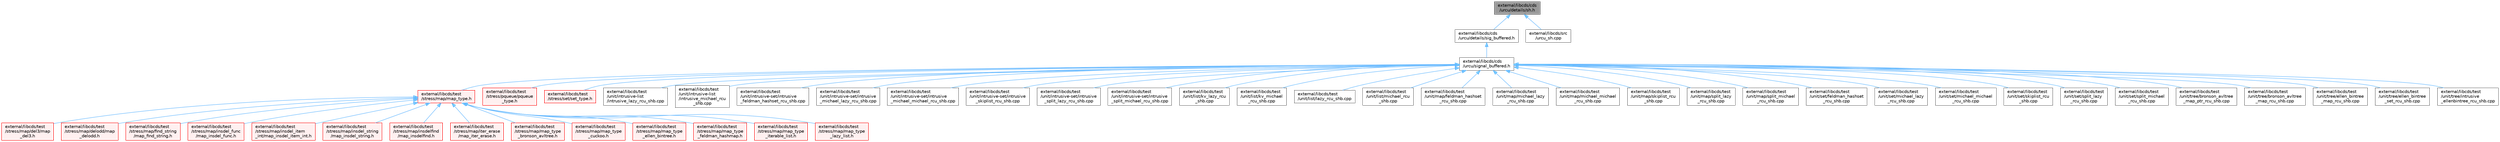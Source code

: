 digraph "external/libcds/cds/urcu/details/sh.h"
{
 // LATEX_PDF_SIZE
  bgcolor="transparent";
  edge [fontname=Helvetica,fontsize=10,labelfontname=Helvetica,labelfontsize=10];
  node [fontname=Helvetica,fontsize=10,shape=box,height=0.2,width=0.4];
  Node1 [id="Node000001",label="external/libcds/cds\l/urcu/details/sh.h",height=0.2,width=0.4,color="gray40", fillcolor="grey60", style="filled", fontcolor="black",tooltip=" "];
  Node1 -> Node2 [id="edge1_Node000001_Node000002",dir="back",color="steelblue1",style="solid",tooltip=" "];
  Node2 [id="Node000002",label="external/libcds/cds\l/urcu/details/sig_buffered.h",height=0.2,width=0.4,color="grey40", fillcolor="white", style="filled",URL="$sig__buffered_8h.html",tooltip=" "];
  Node2 -> Node3 [id="edge2_Node000002_Node000003",dir="back",color="steelblue1",style="solid",tooltip=" "];
  Node3 [id="Node000003",label="external/libcds/cds\l/urcu/signal_buffered.h",height=0.2,width=0.4,color="grey40", fillcolor="white", style="filled",URL="$signal__buffered_8h.html",tooltip=" "];
  Node3 -> Node4 [id="edge3_Node000003_Node000004",dir="back",color="steelblue1",style="solid",tooltip=" "];
  Node4 [id="Node000004",label="external/libcds/test\l/stress/map/map_type.h",height=0.2,width=0.4,color="red", fillcolor="#FFF0F0", style="filled",URL="$map__type_8h.html",tooltip=" "];
  Node4 -> Node5 [id="edge4_Node000004_Node000005",dir="back",color="steelblue1",style="solid",tooltip=" "];
  Node5 [id="Node000005",label="external/libcds/test\l/stress/map/del3/map\l_del3.h",height=0.2,width=0.4,color="red", fillcolor="#FFF0F0", style="filled",URL="$map__del3_8h.html",tooltip=" "];
  Node4 -> Node14 [id="edge5_Node000004_Node000014",dir="back",color="steelblue1",style="solid",tooltip=" "];
  Node14 [id="Node000014",label="external/libcds/test\l/stress/map/delodd/map\l_delodd.h",height=0.2,width=0.4,color="red", fillcolor="#FFF0F0", style="filled",URL="$map__delodd_8h.html",tooltip=" "];
  Node4 -> Node23 [id="edge6_Node000004_Node000023",dir="back",color="steelblue1",style="solid",tooltip=" "];
  Node23 [id="Node000023",label="external/libcds/test\l/stress/map/find_string\l/map_find_string.h",height=0.2,width=0.4,color="red", fillcolor="#FFF0F0", style="filled",URL="$map__find__string_8h.html",tooltip=" "];
  Node4 -> Node34 [id="edge7_Node000004_Node000034",dir="back",color="steelblue1",style="solid",tooltip=" "];
  Node34 [id="Node000034",label="external/libcds/test\l/stress/map/insdel_func\l/map_insdel_func.h",height=0.2,width=0.4,color="red", fillcolor="#FFF0F0", style="filled",URL="$map__insdel__func_8h.html",tooltip=" "];
  Node4 -> Node44 [id="edge8_Node000004_Node000044",dir="back",color="steelblue1",style="solid",tooltip=" "];
  Node44 [id="Node000044",label="external/libcds/test\l/stress/map/insdel_item\l_int/map_insdel_item_int.h",height=0.2,width=0.4,color="red", fillcolor="#FFF0F0", style="filled",URL="$map__insdel__item__int_8h.html",tooltip=" "];
  Node4 -> Node54 [id="edge9_Node000004_Node000054",dir="back",color="steelblue1",style="solid",tooltip=" "];
  Node54 [id="Node000054",label="external/libcds/test\l/stress/map/insdel_string\l/map_insdel_string.h",height=0.2,width=0.4,color="red", fillcolor="#FFF0F0", style="filled",URL="$map__insdel__string_8h.html",tooltip=" "];
  Node4 -> Node65 [id="edge10_Node000004_Node000065",dir="back",color="steelblue1",style="solid",tooltip=" "];
  Node65 [id="Node000065",label="external/libcds/test\l/stress/map/insdelfind\l/map_insdelfind.h",height=0.2,width=0.4,color="red", fillcolor="#FFF0F0", style="filled",URL="$map__insdelfind_8h.html",tooltip=" "];
  Node4 -> Node81 [id="edge11_Node000004_Node000081",dir="back",color="steelblue1",style="solid",tooltip=" "];
  Node81 [id="Node000081",label="external/libcds/test\l/stress/map/iter_erase\l/map_iter_erase.h",height=0.2,width=0.4,color="red", fillcolor="#FFF0F0", style="filled",URL="$map__iter__erase_8h.html",tooltip=" "];
  Node4 -> Node86 [id="edge12_Node000004_Node000086",dir="back",color="steelblue1",style="solid",tooltip=" "];
  Node86 [id="Node000086",label="external/libcds/test\l/stress/map/map_type\l_bronson_avltree.h",height=0.2,width=0.4,color="red", fillcolor="#FFF0F0", style="filled",URL="$map__type__bronson__avltree_8h.html",tooltip=" "];
  Node4 -> Node88 [id="edge13_Node000004_Node000088",dir="back",color="steelblue1",style="solid",tooltip=" "];
  Node88 [id="Node000088",label="external/libcds/test\l/stress/map/map_type\l_cuckoo.h",height=0.2,width=0.4,color="red", fillcolor="#FFF0F0", style="filled",URL="$map__type__cuckoo_8h.html",tooltip=" "];
  Node4 -> Node89 [id="edge14_Node000004_Node000089",dir="back",color="steelblue1",style="solid",tooltip=" "];
  Node89 [id="Node000089",label="external/libcds/test\l/stress/map/map_type\l_ellen_bintree.h",height=0.2,width=0.4,color="red", fillcolor="#FFF0F0", style="filled",URL="$map__type__ellen__bintree_8h.html",tooltip=" "];
  Node4 -> Node91 [id="edge15_Node000004_Node000091",dir="back",color="steelblue1",style="solid",tooltip=" "];
  Node91 [id="Node000091",label="external/libcds/test\l/stress/map/map_type\l_feldman_hashmap.h",height=0.2,width=0.4,color="red", fillcolor="#FFF0F0", style="filled",URL="$map__type__feldman__hashmap_8h.html",tooltip=" "];
  Node4 -> Node92 [id="edge16_Node000004_Node000092",dir="back",color="steelblue1",style="solid",tooltip=" "];
  Node92 [id="Node000092",label="external/libcds/test\l/stress/map/map_type\l_iterable_list.h",height=0.2,width=0.4,color="red", fillcolor="#FFF0F0", style="filled",URL="$map__type__iterable__list_8h.html",tooltip=" "];
  Node4 -> Node94 [id="edge17_Node000004_Node000094",dir="back",color="steelblue1",style="solid",tooltip=" "];
  Node94 [id="Node000094",label="external/libcds/test\l/stress/map/map_type\l_lazy_list.h",height=0.2,width=0.4,color="red", fillcolor="#FFF0F0", style="filled",URL="$map__type__lazy__list_8h.html",tooltip=" "];
  Node3 -> Node103 [id="edge18_Node000003_Node000103",dir="back",color="steelblue1",style="solid",tooltip=" "];
  Node103 [id="Node000103",label="external/libcds/test\l/stress/pqueue/pqueue\l_type.h",height=0.2,width=0.4,color="red", fillcolor="#FFF0F0", style="filled",URL="$pqueue__type_8h.html",tooltip=" "];
  Node3 -> Node107 [id="edge19_Node000003_Node000107",dir="back",color="steelblue1",style="solid",tooltip=" "];
  Node107 [id="Node000107",label="external/libcds/test\l/stress/set/set_type.h",height=0.2,width=0.4,color="red", fillcolor="#FFF0F0", style="filled",URL="$set__type_8h.html",tooltip=" "];
  Node3 -> Node179 [id="edge20_Node000003_Node000179",dir="back",color="steelblue1",style="solid",tooltip=" "];
  Node179 [id="Node000179",label="external/libcds/test\l/unit/intrusive-list\l/intrusive_lazy_rcu_shb.cpp",height=0.2,width=0.4,color="grey40", fillcolor="white", style="filled",URL="$intrusive__lazy__rcu__shb_8cpp.html",tooltip=" "];
  Node3 -> Node180 [id="edge21_Node000003_Node000180",dir="back",color="steelblue1",style="solid",tooltip=" "];
  Node180 [id="Node000180",label="external/libcds/test\l/unit/intrusive-list\l/intrusive_michael_rcu\l_shb.cpp",height=0.2,width=0.4,color="grey40", fillcolor="white", style="filled",URL="$intrusive__michael__rcu__shb_8cpp.html",tooltip=" "];
  Node3 -> Node181 [id="edge22_Node000003_Node000181",dir="back",color="steelblue1",style="solid",tooltip=" "];
  Node181 [id="Node000181",label="external/libcds/test\l/unit/intrusive-set/intrusive\l_feldman_hashset_rcu_shb.cpp",height=0.2,width=0.4,color="grey40", fillcolor="white", style="filled",URL="$intrusive__feldman__hashset__rcu__shb_8cpp.html",tooltip=" "];
  Node3 -> Node182 [id="edge23_Node000003_Node000182",dir="back",color="steelblue1",style="solid",tooltip=" "];
  Node182 [id="Node000182",label="external/libcds/test\l/unit/intrusive-set/intrusive\l_michael_lazy_rcu_shb.cpp",height=0.2,width=0.4,color="grey40", fillcolor="white", style="filled",URL="$intrusive__michael__lazy__rcu__shb_8cpp.html",tooltip=" "];
  Node3 -> Node183 [id="edge24_Node000003_Node000183",dir="back",color="steelblue1",style="solid",tooltip=" "];
  Node183 [id="Node000183",label="external/libcds/test\l/unit/intrusive-set/intrusive\l_michael_michael_rcu_shb.cpp",height=0.2,width=0.4,color="grey40", fillcolor="white", style="filled",URL="$intrusive__michael__michael__rcu__shb_8cpp.html",tooltip=" "];
  Node3 -> Node184 [id="edge25_Node000003_Node000184",dir="back",color="steelblue1",style="solid",tooltip=" "];
  Node184 [id="Node000184",label="external/libcds/test\l/unit/intrusive-set/intrusive\l_skiplist_rcu_shb.cpp",height=0.2,width=0.4,color="grey40", fillcolor="white", style="filled",URL="$intrusive__skiplist__rcu__shb_8cpp.html",tooltip=" "];
  Node3 -> Node185 [id="edge26_Node000003_Node000185",dir="back",color="steelblue1",style="solid",tooltip=" "];
  Node185 [id="Node000185",label="external/libcds/test\l/unit/intrusive-set/intrusive\l_split_lazy_rcu_shb.cpp",height=0.2,width=0.4,color="grey40", fillcolor="white", style="filled",URL="$intrusive__split__lazy__rcu__shb_8cpp.html",tooltip=" "];
  Node3 -> Node186 [id="edge27_Node000003_Node000186",dir="back",color="steelblue1",style="solid",tooltip=" "];
  Node186 [id="Node000186",label="external/libcds/test\l/unit/intrusive-set/intrusive\l_split_michael_rcu_shb.cpp",height=0.2,width=0.4,color="grey40", fillcolor="white", style="filled",URL="$intrusive__split__michael__rcu__shb_8cpp.html",tooltip=" "];
  Node3 -> Node187 [id="edge28_Node000003_Node000187",dir="back",color="steelblue1",style="solid",tooltip=" "];
  Node187 [id="Node000187",label="external/libcds/test\l/unit/list/kv_lazy_rcu\l_shb.cpp",height=0.2,width=0.4,color="grey40", fillcolor="white", style="filled",URL="$kv__lazy__rcu__shb_8cpp.html",tooltip=" "];
  Node3 -> Node188 [id="edge29_Node000003_Node000188",dir="back",color="steelblue1",style="solid",tooltip=" "];
  Node188 [id="Node000188",label="external/libcds/test\l/unit/list/kv_michael\l_rcu_shb.cpp",height=0.2,width=0.4,color="grey40", fillcolor="white", style="filled",URL="$kv__michael__rcu__shb_8cpp.html",tooltip=" "];
  Node3 -> Node189 [id="edge30_Node000003_Node000189",dir="back",color="steelblue1",style="solid",tooltip=" "];
  Node189 [id="Node000189",label="external/libcds/test\l/unit/list/lazy_rcu_shb.cpp",height=0.2,width=0.4,color="grey40", fillcolor="white", style="filled",URL="$lazy__rcu__shb_8cpp.html",tooltip=" "];
  Node3 -> Node190 [id="edge31_Node000003_Node000190",dir="back",color="steelblue1",style="solid",tooltip=" "];
  Node190 [id="Node000190",label="external/libcds/test\l/unit/list/michael_rcu\l_shb.cpp",height=0.2,width=0.4,color="grey40", fillcolor="white", style="filled",URL="$michael__rcu__shb_8cpp.html",tooltip=" "];
  Node3 -> Node191 [id="edge32_Node000003_Node000191",dir="back",color="steelblue1",style="solid",tooltip=" "];
  Node191 [id="Node000191",label="external/libcds/test\l/unit/map/feldman_hashset\l_rcu_shb.cpp",height=0.2,width=0.4,color="grey40", fillcolor="white", style="filled",URL="$map_2feldman__hashset__rcu__shb_8cpp.html",tooltip=" "];
  Node3 -> Node192 [id="edge33_Node000003_Node000192",dir="back",color="steelblue1",style="solid",tooltip=" "];
  Node192 [id="Node000192",label="external/libcds/test\l/unit/map/michael_lazy\l_rcu_shb.cpp",height=0.2,width=0.4,color="grey40", fillcolor="white", style="filled",URL="$map_2michael__lazy__rcu__shb_8cpp.html",tooltip=" "];
  Node3 -> Node193 [id="edge34_Node000003_Node000193",dir="back",color="steelblue1",style="solid",tooltip=" "];
  Node193 [id="Node000193",label="external/libcds/test\l/unit/map/michael_michael\l_rcu_shb.cpp",height=0.2,width=0.4,color="grey40", fillcolor="white", style="filled",URL="$map_2michael__michael__rcu__shb_8cpp.html",tooltip=" "];
  Node3 -> Node194 [id="edge35_Node000003_Node000194",dir="back",color="steelblue1",style="solid",tooltip=" "];
  Node194 [id="Node000194",label="external/libcds/test\l/unit/map/skiplist_rcu\l_shb.cpp",height=0.2,width=0.4,color="grey40", fillcolor="white", style="filled",URL="$map_2skiplist__rcu__shb_8cpp.html",tooltip=" "];
  Node3 -> Node195 [id="edge36_Node000003_Node000195",dir="back",color="steelblue1",style="solid",tooltip=" "];
  Node195 [id="Node000195",label="external/libcds/test\l/unit/map/split_lazy\l_rcu_shb.cpp",height=0.2,width=0.4,color="grey40", fillcolor="white", style="filled",URL="$map_2split__lazy__rcu__shb_8cpp.html",tooltip=" "];
  Node3 -> Node196 [id="edge37_Node000003_Node000196",dir="back",color="steelblue1",style="solid",tooltip=" "];
  Node196 [id="Node000196",label="external/libcds/test\l/unit/map/split_michael\l_rcu_shb.cpp",height=0.2,width=0.4,color="grey40", fillcolor="white", style="filled",URL="$map_2split__michael__rcu__shb_8cpp.html",tooltip=" "];
  Node3 -> Node197 [id="edge38_Node000003_Node000197",dir="back",color="steelblue1",style="solid",tooltip=" "];
  Node197 [id="Node000197",label="external/libcds/test\l/unit/set/feldman_hashset\l_rcu_shb.cpp",height=0.2,width=0.4,color="grey40", fillcolor="white", style="filled",URL="$set_2feldman__hashset__rcu__shb_8cpp.html",tooltip=" "];
  Node3 -> Node198 [id="edge39_Node000003_Node000198",dir="back",color="steelblue1",style="solid",tooltip=" "];
  Node198 [id="Node000198",label="external/libcds/test\l/unit/set/michael_lazy\l_rcu_shb.cpp",height=0.2,width=0.4,color="grey40", fillcolor="white", style="filled",URL="$set_2michael__lazy__rcu__shb_8cpp.html",tooltip=" "];
  Node3 -> Node199 [id="edge40_Node000003_Node000199",dir="back",color="steelblue1",style="solid",tooltip=" "];
  Node199 [id="Node000199",label="external/libcds/test\l/unit/set/michael_michael\l_rcu_shb.cpp",height=0.2,width=0.4,color="grey40", fillcolor="white", style="filled",URL="$set_2michael__michael__rcu__shb_8cpp.html",tooltip=" "];
  Node3 -> Node200 [id="edge41_Node000003_Node000200",dir="back",color="steelblue1",style="solid",tooltip=" "];
  Node200 [id="Node000200",label="external/libcds/test\l/unit/set/skiplist_rcu\l_shb.cpp",height=0.2,width=0.4,color="grey40", fillcolor="white", style="filled",URL="$set_2skiplist__rcu__shb_8cpp.html",tooltip=" "];
  Node3 -> Node201 [id="edge42_Node000003_Node000201",dir="back",color="steelblue1",style="solid",tooltip=" "];
  Node201 [id="Node000201",label="external/libcds/test\l/unit/set/split_lazy\l_rcu_shb.cpp",height=0.2,width=0.4,color="grey40", fillcolor="white", style="filled",URL="$set_2split__lazy__rcu__shb_8cpp.html",tooltip=" "];
  Node3 -> Node202 [id="edge43_Node000003_Node000202",dir="back",color="steelblue1",style="solid",tooltip=" "];
  Node202 [id="Node000202",label="external/libcds/test\l/unit/set/split_michael\l_rcu_shb.cpp",height=0.2,width=0.4,color="grey40", fillcolor="white", style="filled",URL="$set_2split__michael__rcu__shb_8cpp.html",tooltip=" "];
  Node3 -> Node203 [id="edge44_Node000003_Node000203",dir="back",color="steelblue1",style="solid",tooltip=" "];
  Node203 [id="Node000203",label="external/libcds/test\l/unit/tree/bronson_avltree\l_map_ptr_rcu_shb.cpp",height=0.2,width=0.4,color="grey40", fillcolor="white", style="filled",URL="$bronson__avltree__map__ptr__rcu__shb_8cpp.html",tooltip=" "];
  Node3 -> Node204 [id="edge45_Node000003_Node000204",dir="back",color="steelblue1",style="solid",tooltip=" "];
  Node204 [id="Node000204",label="external/libcds/test\l/unit/tree/bronson_avltree\l_map_rcu_shb.cpp",height=0.2,width=0.4,color="grey40", fillcolor="white", style="filled",URL="$bronson__avltree__map__rcu__shb_8cpp.html",tooltip=" "];
  Node3 -> Node205 [id="edge46_Node000003_Node000205",dir="back",color="steelblue1",style="solid",tooltip=" "];
  Node205 [id="Node000205",label="external/libcds/test\l/unit/tree/ellen_bintree\l_map_rcu_shb.cpp",height=0.2,width=0.4,color="grey40", fillcolor="white", style="filled",URL="$ellen__bintree__map__rcu__shb_8cpp.html",tooltip=" "];
  Node3 -> Node206 [id="edge47_Node000003_Node000206",dir="back",color="steelblue1",style="solid",tooltip=" "];
  Node206 [id="Node000206",label="external/libcds/test\l/unit/tree/ellen_bintree\l_set_rcu_shb.cpp",height=0.2,width=0.4,color="grey40", fillcolor="white", style="filled",URL="$ellen__bintree__set__rcu__shb_8cpp.html",tooltip=" "];
  Node3 -> Node207 [id="edge48_Node000003_Node000207",dir="back",color="steelblue1",style="solid",tooltip=" "];
  Node207 [id="Node000207",label="external/libcds/test\l/unit/tree/intrusive\l_ellenbintree_rcu_shb.cpp",height=0.2,width=0.4,color="grey40", fillcolor="white", style="filled",URL="$intrusive__ellenbintree__rcu__shb_8cpp.html",tooltip=" "];
  Node1 -> Node208 [id="edge49_Node000001_Node000208",dir="back",color="steelblue1",style="solid",tooltip=" "];
  Node208 [id="Node000208",label="external/libcds/src\l/urcu_sh.cpp",height=0.2,width=0.4,color="grey40", fillcolor="white", style="filled",URL="$urcu__sh_8cpp.html",tooltip=" "];
}
